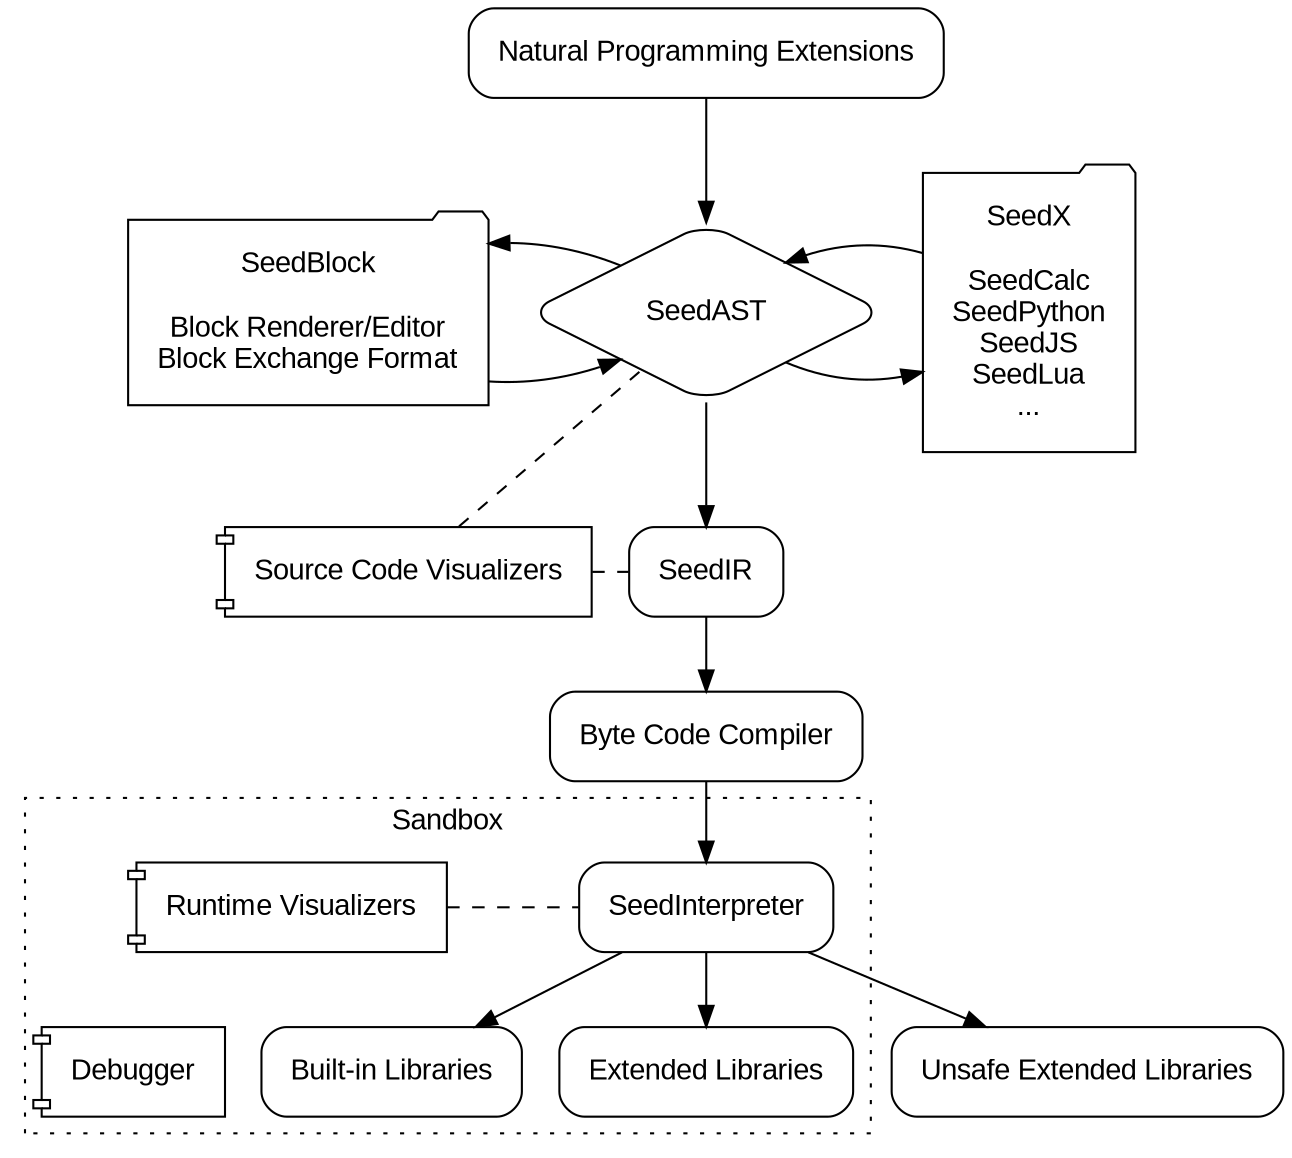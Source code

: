 // Copyright 2021-2022 The SeedV Lab.
//
// Licensed under the Apache License, Version 2.0 (the "License");
// you may not use this file except in compliance with the License.
// You may obtain a copy of the License at
//
//     http://www.apache.org/licenses/LICENSE-2.0
//
// Unless required by applicable law or agreed to in writing, software
// distributed under the License is distributed on an "AS IS" BASIS,
// WITHOUT WARRANTIES OR CONDITIONS OF ANY KIND, either express or implied.
// See the License for the specific language governing permissions and
// limitations under the License.

strict digraph SeedLang {

    compound = true
    concentrate = true
    newrank = true
    fontname = "Arial"

    node [
        fontname = "Arial"
        margin = 0.2
        shape = box
        style = rounded
    ]

    NaturalProgrammingExtensions [ label = "Natural Programming Extensions" ]

    SeedBlock [
        label = "SeedBlock\n\nBlock Renderer/Editor\nBlock Exchange Format"
        shape = folder
    ]
    SeedAST [ shape = diamond ]
    SeedX [
        label = "SeedX\n\nSeedCalc\nSeedPython\nSeedJS\nSeedLua\n..."
        shape = folder
    ]
    { rank=same SeedBlock SeedAST SeedX }

    SourceCodeVisualizers [
        label = "Source Code Visualizers"
        shape = component
    ]
    SeedIR []
    { rank=same SourceCodeVisualizers SeedIR }

    BytecodeCompiler [ label = "Byte Code Compiler" ]

    SeedInterpreter []
    RuntimeVisualizers [
        label = "Runtime Visualizers"
        shape = component
    ]
    { rank=same SeedInterpreter RuntimeVisualizers }

    Libraries [ label = "Built-in Libraries" ]
    ExtendedLibraries [ label = "Extended Libraries" ]
    Debugger [ shape = component ]
    { rank=same Libraries ExtendedLibraries Debugger }

    Unsafe [ label = "Unsafe Extended Libraries" ]

    NaturalProgrammingExtensions -> SeedAST

    SeedBlock -> SeedAST
    SeedAST -> SeedBlock [constraint = false]
    SeedAST -> SeedX
    SeedX -> SeedAST [constraint = false]
    SeedAST -> SeedIR
    SeedIR -> BytecodeCompiler -> SeedInterpreter

    SourceCodeVisualizers -> SeedAST [
        constraint = false
        style = dashed
        arrowhead = none
    ]
    SourceCodeVisualizers -> SeedIR [
        constraint = true
        style = dashed
        arrowhead = none
    ]
    RuntimeVisualizers -> SeedInterpreter [
        constraint = false
        style = dashed
        arrowhead = none
    ]

    subgraph cluster_Sandbox {
        label = "Sandbox"
        shape = folder
        style = dotted

        RuntimeVisualizers
        Debugger

        SeedInterpreter -> Libraries
        SeedInterpreter -> ExtendedLibraries
    }

    SeedInterpreter -> Unsafe

}
